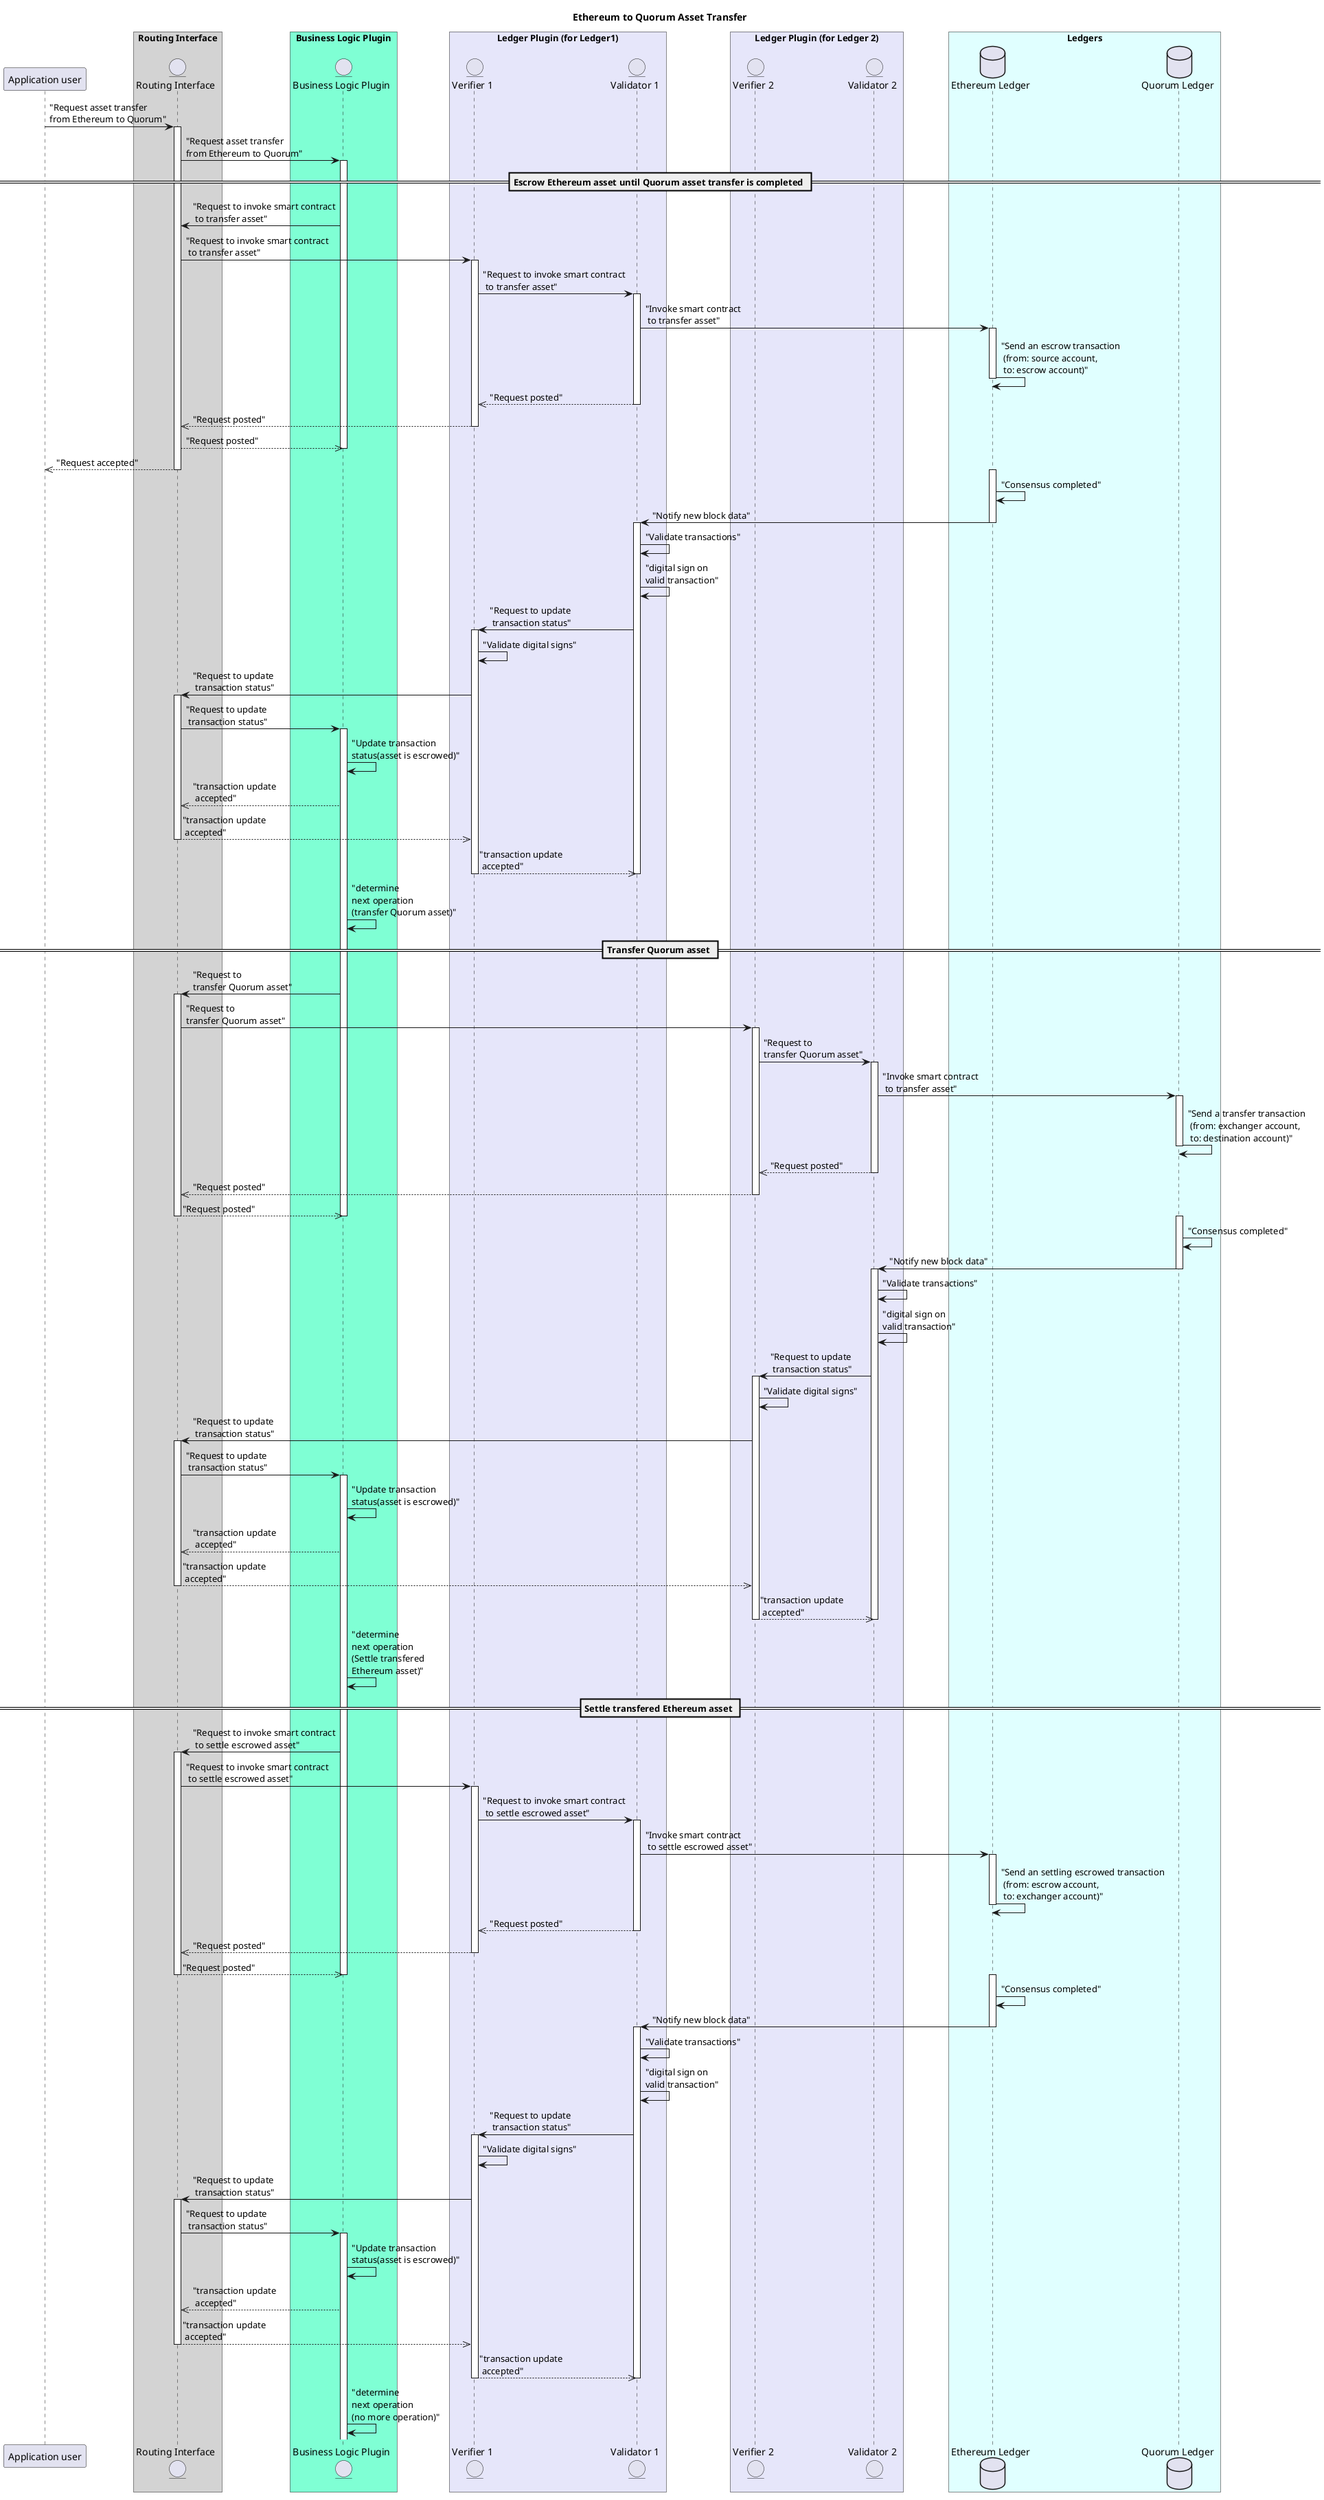 @startuml
title Ethereum to Quorum Asset Transfer

participant "Application user" as user

box "Routing Interface" #LightGray
entity "Routing Interface" as routing_if
end box
box "Business Logic Plugin" #Aquamarine
entity "Business Logic Plugin" as business_lp
end box
box "Ledger Plugin (for Ledger1)" #Lavender
entity "Verifier 1" as verifier_1
entity "Validator 1" as validator_1
end box
box "Ledger Plugin (for Ledger 2)" #Lavender
entity "Verifier 2" as verifier_2
entity "Validator 2" as validator_2
end box

box "Ledgers" #LightCyan
database "Ethereum Ledger" as ledger_1
database "Quorum Ledger" as ledger_2
end box

user -> routing_if: "Request asset transfer \nfrom Ethereum to Quorum"
activate routing_if
routing_if -> business_lp: "Request asset transfer \nfrom Ethereum to Quorum"
activate business_lp

== Escrow Ethereum asset until Quorum asset transfer is completed ==

/'** From: Business_lp, To: Ledger_1, Act: Escrow transaction **'/ 
business_lp -> routing_if: "Request to invoke smart contract\n to transfer asset"
routing_if -> verifier_1: "Request to invoke smart contract\n to transfer asset"
activate verifier_1
verifier_1 -> validator_1: "Request to invoke smart contract\n to transfer asset"
activate validator_1
validator_1 -> ledger_1: "Invoke smart contract\n to transfer asset"
activate ledger_1
ledger_1 -> ledger_1: "Send an escrow transaction\n (from: source account,\n to: escrow account)"
deactivate ledger_1
validator_1 -->> verifier_1: "Request posted"
deactivate validator_1
verifier_1 -->> routing_if: "Request posted"
deactivate verifier_1
routing_if -->> business_lp: "Request posted"
deactivate business_lp
routing_if -->> user: "Request accepted"
deactivate routing_if

/'** From: Ledger_1, To: Business_lp, Act: Notification(Escrow) **'/ 
activate ledger_1
ledger_1 -> ledger_1: "Consensus completed"
validator_1 <- ledger_1: "Notify new block data"
deactivate ledger_1
activate validator_1
validator_1 -> validator_1: "Validate transactions"
validator_1 -> validator_1: "digital sign on \nvalid transaction"
validator_1 -> verifier_1: "Request to update\n transaction status"
activate verifier_1
verifier_1 -> verifier_1: "Validate digital signs"
verifier_1 -> routing_if: "Request to update\n transaction status"
activate routing_if
routing_if -> business_lp: "Request to update\n transaction status"
activate business_lp
business_lp -> business_lp: "Update transaction \nstatus(asset is escrowed)"
business_lp -->> routing_if: "transaction update\n accepted"
routing_if -->> verifier_1: "transaction update\n accepted"
deactivate routing_if
verifier_1 -->> validator_1: "transaction update\n accepted"
deactivate verifier_1
deactivate validator_1

business_lp -> business_lp: "determine \nnext operation\n(transfer Quorum asset)"

== Transfer Quorum asset ==

/'** From: Business_lp, To: Ledger_2, Act: Transfer transaction **'/ 
business_lp -> routing_if: "Request to \ntransfer Quorum asset"
activate routing_if
routing_if -> verifier_2: "Request to \ntransfer Quorum asset"
activate verifier_2
verifier_2 -> validator_2: "Request to \ntransfer Quorum asset"
activate validator_2
validator_2 -> ledger_2: "Invoke smart contract\n to transfer asset"
activate ledger_2
ledger_2 -> ledger_2: "Send a transfer transaction\n (from: exchanger account,\n to: destination account)"
deactivate ledger_2
validator_2 -->> verifier_2: "Request posted"
deactivate validator_2
verifier_2 -->> routing_if: "Request posted"
deactivate verifier_2
routing_if -->> business_lp: "Request posted"
deactivate routing_if
deactivate business_lp

/'** From: Ledger_2, To: Business_lp, Act: Notification(Transfer) **'/ 
activate ledger_2
ledger_2 -> ledger_2: "Consensus completed"
validator_2 <- ledger_2: "Notify new block data"
deactivate ledger_2
activate validator_2
validator_2 -> validator_2: "Validate transactions"
validator_2 -> validator_2: "digital sign on \nvalid transaction"
validator_2 -> verifier_2: "Request to update\n transaction status"
activate verifier_2
verifier_2 -> verifier_2: "Validate digital signs"
verifier_2 -> routing_if: "Request to update\n transaction status"
activate routing_if
routing_if -> business_lp: "Request to update\n transaction status"
activate business_lp
business_lp -> business_lp: "Update transaction \nstatus(asset is escrowed)"
business_lp -->> routing_if: "transaction update\n accepted"
routing_if -->> verifier_2: "transaction update\n accepted"
deactivate routing_if
verifier_2 -->> validator_2: "transaction update\n accepted"
deactivate verifier_2
deactivate validator_2

business_lp -> business_lp: "determine \nnext operation\n(Settle transfered \nEthereum asset)"

== Settle transfered Ethereum asset ==

/'** From: Business_lp, To: Ledger_1, Act: Settling escrowed transaction **'/ 
business_lp -> routing_if: "Request to invoke smart contract\n to settle escrowed asset"
activate routing_if
routing_if -> verifier_1: "Request to invoke smart contract\n to settle escrowed asset"
activate verifier_1
verifier_1 -> validator_1: "Request to invoke smart contract\n to settle escrowed asset"
activate validator_1
validator_1 -> ledger_1: "Invoke smart contract\n to settle escrowed asset"
activate ledger_1
ledger_1 -> ledger_1: "Send an settling escrowed transaction\n (from: escrow account,\n to: exchanger account)"
deactivate ledger_1
validator_1 -->> verifier_1: "Request posted"
deactivate validator_1
verifier_1 -->> routing_if: "Request posted"
deactivate verifier_1
routing_if -->> business_lp: "Request posted"
deactivate business_lp
deactivate routing_if

/'** From: Ledger_1, To: Business_lp, Act: Notification(Settle escrowed) **'/ 
activate ledger_1
ledger_1 -> ledger_1: "Consensus completed"
validator_1 <- ledger_1: "Notify new block data"
deactivate ledger_1
activate validator_1
validator_1 -> validator_1: "Validate transactions"
validator_1 -> validator_1: "digital sign on \nvalid transaction"
validator_1 -> verifier_1: "Request to update\n transaction status"
activate verifier_1
verifier_1 -> verifier_1: "Validate digital signs"
verifier_1 -> routing_if: "Request to update\n transaction status"
activate routing_if
routing_if -> business_lp: "Request to update\n transaction status"
activate business_lp
business_lp -> business_lp: "Update transaction \nstatus(asset is escrowed)"
business_lp -->> routing_if: "transaction update\n accepted"
routing_if -->> verifier_1: "transaction update\n accepted"
deactivate routing_if
verifier_1 -->> validator_1: "transaction update\n accepted"
deactivate verifier_1
deactivate validator_1

business_lp -> business_lp: "determine \nnext operation\n(no more operation)"

@enduml